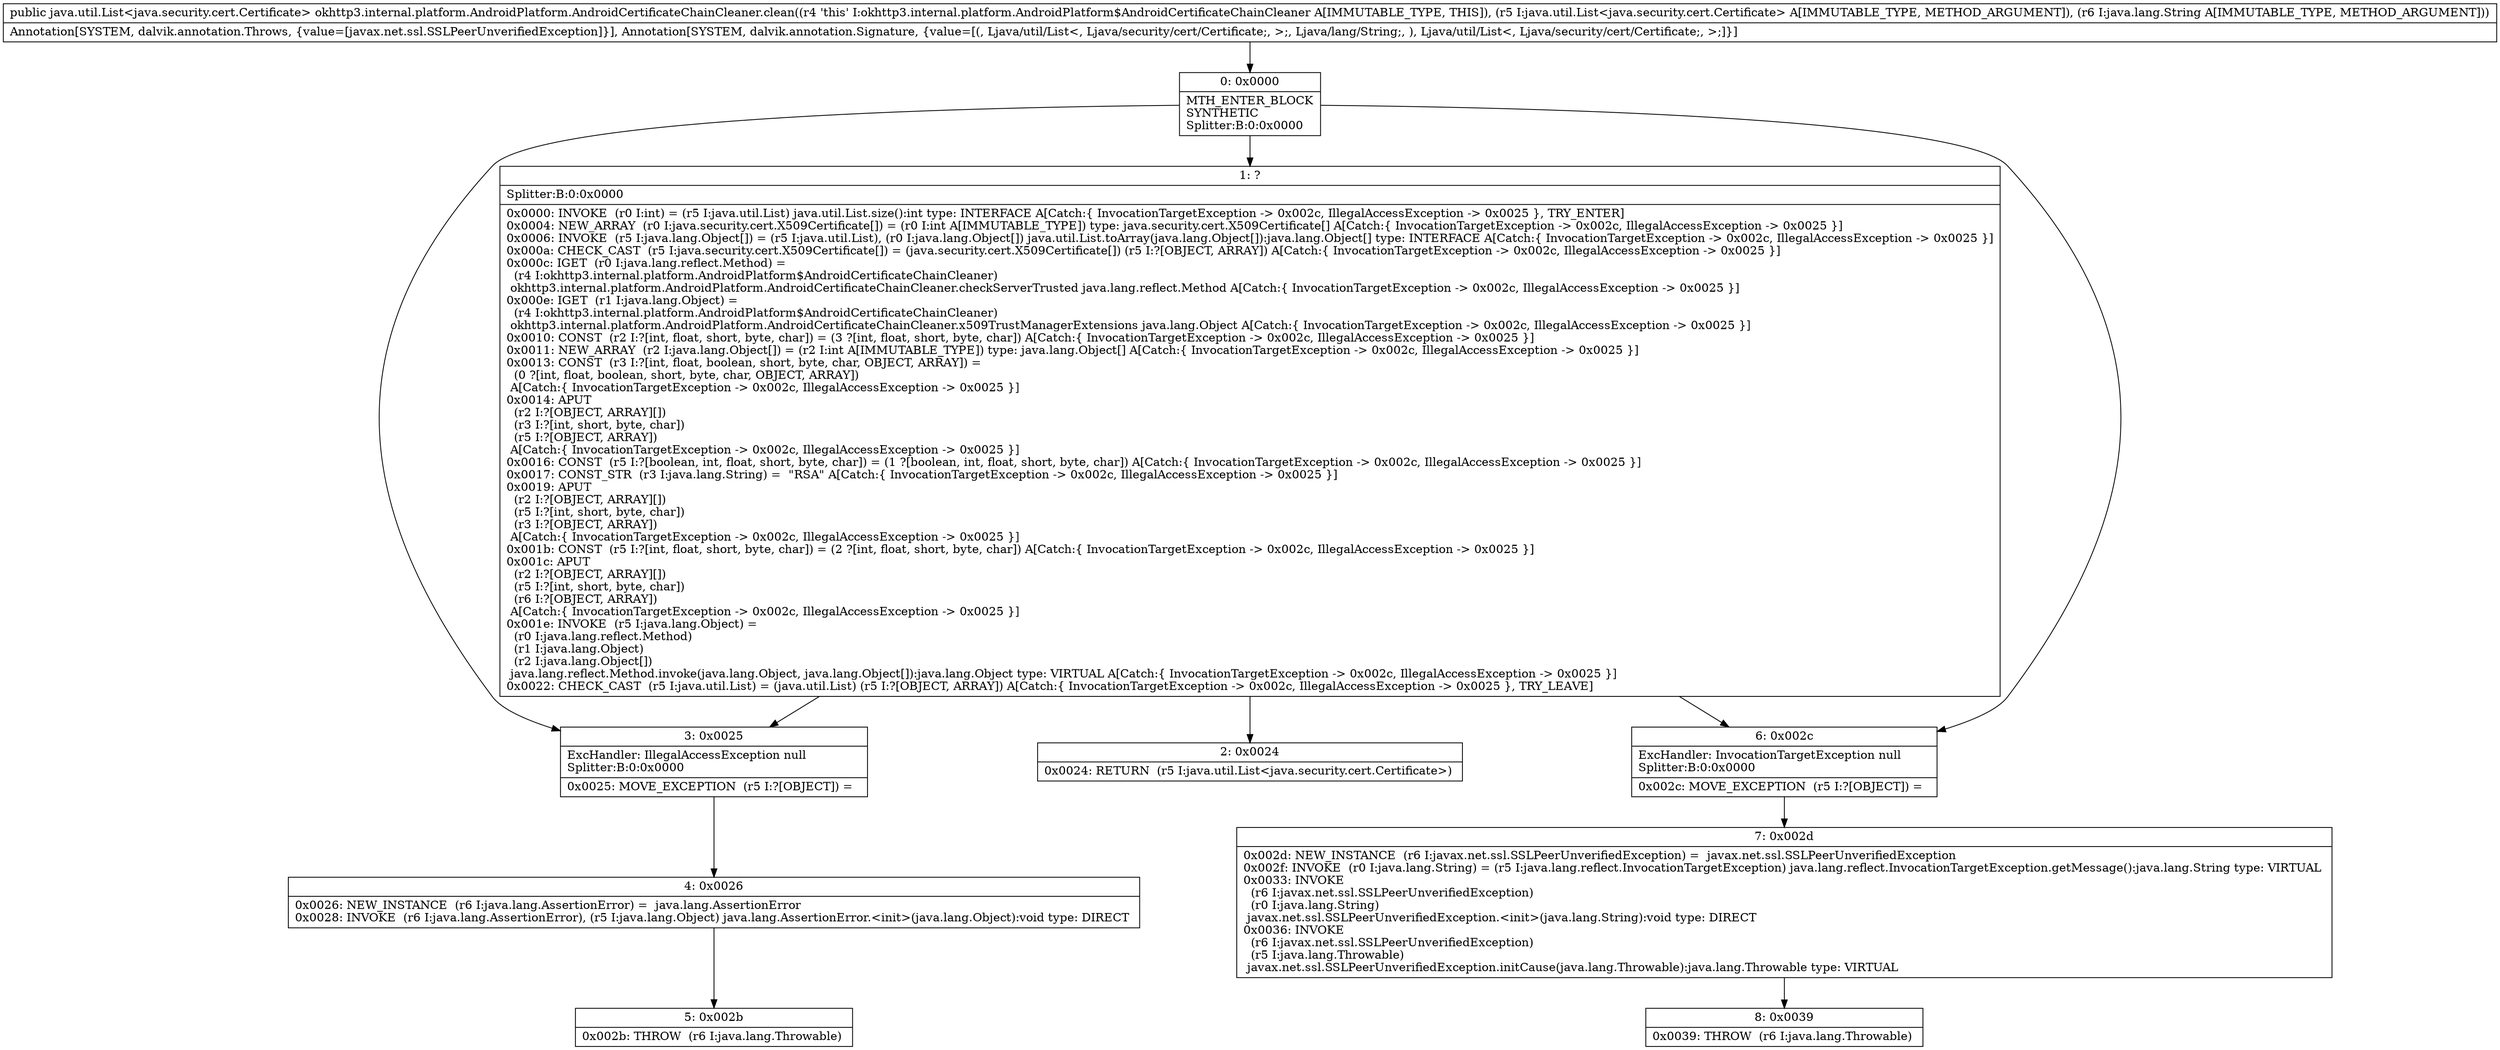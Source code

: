 digraph "CFG forokhttp3.internal.platform.AndroidPlatform.AndroidCertificateChainCleaner.clean(Ljava\/util\/List;Ljava\/lang\/String;)Ljava\/util\/List;" {
Node_0 [shape=record,label="{0\:\ 0x0000|MTH_ENTER_BLOCK\lSYNTHETIC\lSplitter:B:0:0x0000\l}"];
Node_1 [shape=record,label="{1\:\ ?|Splitter:B:0:0x0000\l|0x0000: INVOKE  (r0 I:int) = (r5 I:java.util.List) java.util.List.size():int type: INTERFACE A[Catch:\{ InvocationTargetException \-\> 0x002c, IllegalAccessException \-\> 0x0025 \}, TRY_ENTER]\l0x0004: NEW_ARRAY  (r0 I:java.security.cert.X509Certificate[]) = (r0 I:int A[IMMUTABLE_TYPE]) type: java.security.cert.X509Certificate[] A[Catch:\{ InvocationTargetException \-\> 0x002c, IllegalAccessException \-\> 0x0025 \}]\l0x0006: INVOKE  (r5 I:java.lang.Object[]) = (r5 I:java.util.List), (r0 I:java.lang.Object[]) java.util.List.toArray(java.lang.Object[]):java.lang.Object[] type: INTERFACE A[Catch:\{ InvocationTargetException \-\> 0x002c, IllegalAccessException \-\> 0x0025 \}]\l0x000a: CHECK_CAST  (r5 I:java.security.cert.X509Certificate[]) = (java.security.cert.X509Certificate[]) (r5 I:?[OBJECT, ARRAY]) A[Catch:\{ InvocationTargetException \-\> 0x002c, IllegalAccessException \-\> 0x0025 \}]\l0x000c: IGET  (r0 I:java.lang.reflect.Method) = \l  (r4 I:okhttp3.internal.platform.AndroidPlatform$AndroidCertificateChainCleaner)\l okhttp3.internal.platform.AndroidPlatform.AndroidCertificateChainCleaner.checkServerTrusted java.lang.reflect.Method A[Catch:\{ InvocationTargetException \-\> 0x002c, IllegalAccessException \-\> 0x0025 \}]\l0x000e: IGET  (r1 I:java.lang.Object) = \l  (r4 I:okhttp3.internal.platform.AndroidPlatform$AndroidCertificateChainCleaner)\l okhttp3.internal.platform.AndroidPlatform.AndroidCertificateChainCleaner.x509TrustManagerExtensions java.lang.Object A[Catch:\{ InvocationTargetException \-\> 0x002c, IllegalAccessException \-\> 0x0025 \}]\l0x0010: CONST  (r2 I:?[int, float, short, byte, char]) = (3 ?[int, float, short, byte, char]) A[Catch:\{ InvocationTargetException \-\> 0x002c, IllegalAccessException \-\> 0x0025 \}]\l0x0011: NEW_ARRAY  (r2 I:java.lang.Object[]) = (r2 I:int A[IMMUTABLE_TYPE]) type: java.lang.Object[] A[Catch:\{ InvocationTargetException \-\> 0x002c, IllegalAccessException \-\> 0x0025 \}]\l0x0013: CONST  (r3 I:?[int, float, boolean, short, byte, char, OBJECT, ARRAY]) = \l  (0 ?[int, float, boolean, short, byte, char, OBJECT, ARRAY])\l A[Catch:\{ InvocationTargetException \-\> 0x002c, IllegalAccessException \-\> 0x0025 \}]\l0x0014: APUT  \l  (r2 I:?[OBJECT, ARRAY][])\l  (r3 I:?[int, short, byte, char])\l  (r5 I:?[OBJECT, ARRAY])\l A[Catch:\{ InvocationTargetException \-\> 0x002c, IllegalAccessException \-\> 0x0025 \}]\l0x0016: CONST  (r5 I:?[boolean, int, float, short, byte, char]) = (1 ?[boolean, int, float, short, byte, char]) A[Catch:\{ InvocationTargetException \-\> 0x002c, IllegalAccessException \-\> 0x0025 \}]\l0x0017: CONST_STR  (r3 I:java.lang.String) =  \"RSA\" A[Catch:\{ InvocationTargetException \-\> 0x002c, IllegalAccessException \-\> 0x0025 \}]\l0x0019: APUT  \l  (r2 I:?[OBJECT, ARRAY][])\l  (r5 I:?[int, short, byte, char])\l  (r3 I:?[OBJECT, ARRAY])\l A[Catch:\{ InvocationTargetException \-\> 0x002c, IllegalAccessException \-\> 0x0025 \}]\l0x001b: CONST  (r5 I:?[int, float, short, byte, char]) = (2 ?[int, float, short, byte, char]) A[Catch:\{ InvocationTargetException \-\> 0x002c, IllegalAccessException \-\> 0x0025 \}]\l0x001c: APUT  \l  (r2 I:?[OBJECT, ARRAY][])\l  (r5 I:?[int, short, byte, char])\l  (r6 I:?[OBJECT, ARRAY])\l A[Catch:\{ InvocationTargetException \-\> 0x002c, IllegalAccessException \-\> 0x0025 \}]\l0x001e: INVOKE  (r5 I:java.lang.Object) = \l  (r0 I:java.lang.reflect.Method)\l  (r1 I:java.lang.Object)\l  (r2 I:java.lang.Object[])\l java.lang.reflect.Method.invoke(java.lang.Object, java.lang.Object[]):java.lang.Object type: VIRTUAL A[Catch:\{ InvocationTargetException \-\> 0x002c, IllegalAccessException \-\> 0x0025 \}]\l0x0022: CHECK_CAST  (r5 I:java.util.List) = (java.util.List) (r5 I:?[OBJECT, ARRAY]) A[Catch:\{ InvocationTargetException \-\> 0x002c, IllegalAccessException \-\> 0x0025 \}, TRY_LEAVE]\l}"];
Node_2 [shape=record,label="{2\:\ 0x0024|0x0024: RETURN  (r5 I:java.util.List\<java.security.cert.Certificate\>) \l}"];
Node_3 [shape=record,label="{3\:\ 0x0025|ExcHandler: IllegalAccessException null\lSplitter:B:0:0x0000\l|0x0025: MOVE_EXCEPTION  (r5 I:?[OBJECT]) =  \l}"];
Node_4 [shape=record,label="{4\:\ 0x0026|0x0026: NEW_INSTANCE  (r6 I:java.lang.AssertionError) =  java.lang.AssertionError \l0x0028: INVOKE  (r6 I:java.lang.AssertionError), (r5 I:java.lang.Object) java.lang.AssertionError.\<init\>(java.lang.Object):void type: DIRECT \l}"];
Node_5 [shape=record,label="{5\:\ 0x002b|0x002b: THROW  (r6 I:java.lang.Throwable) \l}"];
Node_6 [shape=record,label="{6\:\ 0x002c|ExcHandler: InvocationTargetException null\lSplitter:B:0:0x0000\l|0x002c: MOVE_EXCEPTION  (r5 I:?[OBJECT]) =  \l}"];
Node_7 [shape=record,label="{7\:\ 0x002d|0x002d: NEW_INSTANCE  (r6 I:javax.net.ssl.SSLPeerUnverifiedException) =  javax.net.ssl.SSLPeerUnverifiedException \l0x002f: INVOKE  (r0 I:java.lang.String) = (r5 I:java.lang.reflect.InvocationTargetException) java.lang.reflect.InvocationTargetException.getMessage():java.lang.String type: VIRTUAL \l0x0033: INVOKE  \l  (r6 I:javax.net.ssl.SSLPeerUnverifiedException)\l  (r0 I:java.lang.String)\l javax.net.ssl.SSLPeerUnverifiedException.\<init\>(java.lang.String):void type: DIRECT \l0x0036: INVOKE  \l  (r6 I:javax.net.ssl.SSLPeerUnverifiedException)\l  (r5 I:java.lang.Throwable)\l javax.net.ssl.SSLPeerUnverifiedException.initCause(java.lang.Throwable):java.lang.Throwable type: VIRTUAL \l}"];
Node_8 [shape=record,label="{8\:\ 0x0039|0x0039: THROW  (r6 I:java.lang.Throwable) \l}"];
MethodNode[shape=record,label="{public java.util.List\<java.security.cert.Certificate\> okhttp3.internal.platform.AndroidPlatform.AndroidCertificateChainCleaner.clean((r4 'this' I:okhttp3.internal.platform.AndroidPlatform$AndroidCertificateChainCleaner A[IMMUTABLE_TYPE, THIS]), (r5 I:java.util.List\<java.security.cert.Certificate\> A[IMMUTABLE_TYPE, METHOD_ARGUMENT]), (r6 I:java.lang.String A[IMMUTABLE_TYPE, METHOD_ARGUMENT]))  | Annotation[SYSTEM, dalvik.annotation.Throws, \{value=[javax.net.ssl.SSLPeerUnverifiedException]\}], Annotation[SYSTEM, dalvik.annotation.Signature, \{value=[(, Ljava\/util\/List\<, Ljava\/security\/cert\/Certificate;, \>;, Ljava\/lang\/String;, ), Ljava\/util\/List\<, Ljava\/security\/cert\/Certificate;, \>;]\}]\l}"];
MethodNode -> Node_0;
Node_0 -> Node_1;
Node_0 -> Node_6;
Node_0 -> Node_3;
Node_1 -> Node_2;
Node_1 -> Node_6;
Node_1 -> Node_3;
Node_3 -> Node_4;
Node_4 -> Node_5;
Node_6 -> Node_7;
Node_7 -> Node_8;
}

